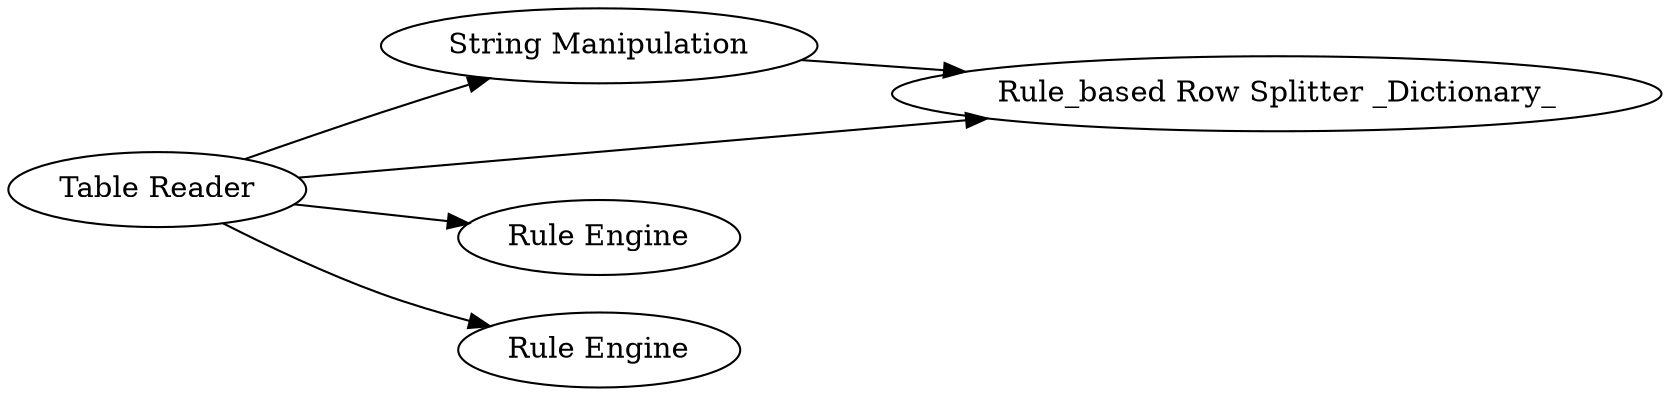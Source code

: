 digraph {
	1 -> 836
	836 -> 837
	1 -> 838
	1 -> 839
	1 -> 837
	837 [label="Rule_based Row Splitter _Dictionary_"]
	1 [label="Table Reader"]
	839 [label="Rule Engine"]
	836 [label="String Manipulation"]
	838 [label="Rule Engine"]
	rankdir=LR
}
